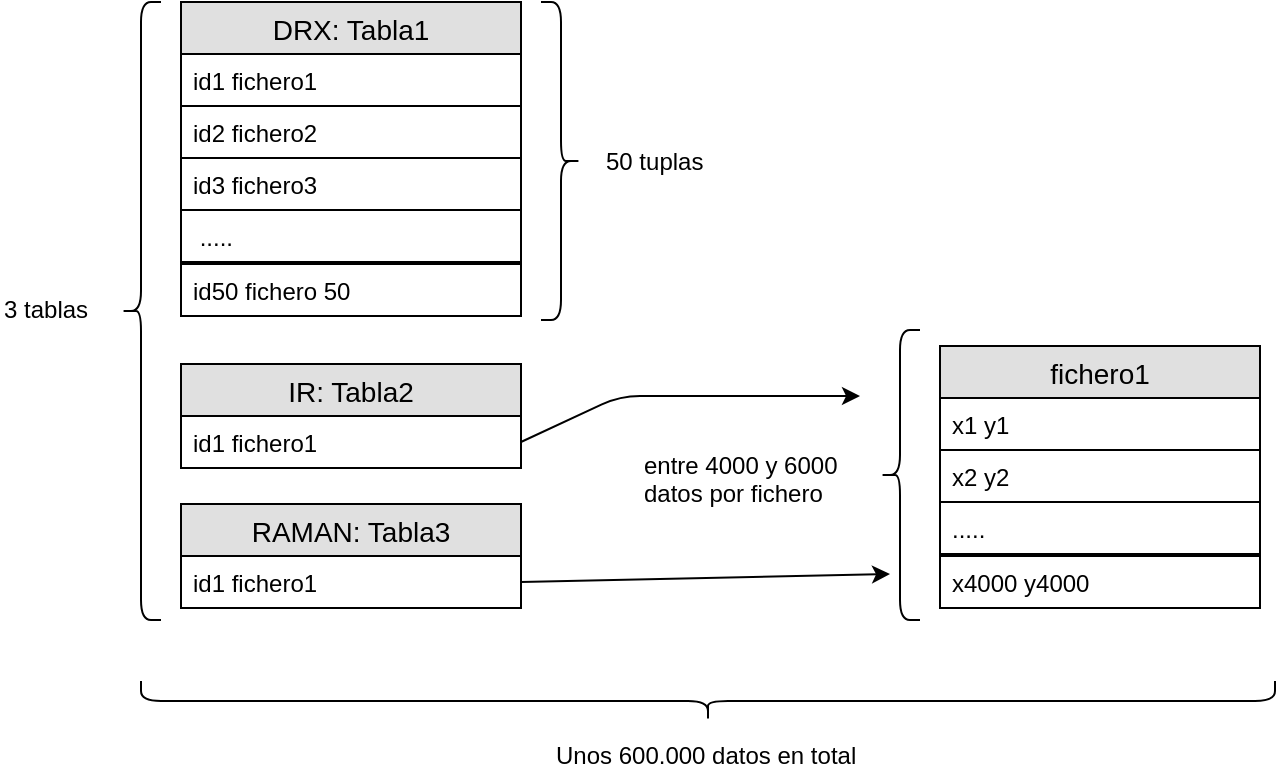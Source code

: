 <mxfile version="10.8.0" type="device"><diagram id="zdmEB93wjRpT2BYo7Xhn" name="Page-1"><mxGraphModel dx="961" dy="493" grid="1" gridSize="10" guides="1" tooltips="1" connect="1" arrows="1" fold="1" page="1" pageScale="1" pageWidth="827" pageHeight="1169" math="0" shadow="0"><root><mxCell id="0"/><mxCell id="1" parent="0"/><mxCell id="keuNe160ZZZjz5NyqEjR-25" value="" style="shape=curlyBracket;whiteSpace=wrap;html=1;rounded=1;strokeColor=#000000;rotation=-180;" vertex="1" parent="1"><mxGeometry x="320.5" y="53" width="20" height="159" as="geometry"/></mxCell><mxCell id="keuNe160ZZZjz5NyqEjR-26" value="50 tuplas" style="text;html=1;resizable=0;points=[];autosize=1;align=left;verticalAlign=top;spacingTop=-4;" vertex="1" parent="1"><mxGeometry x="350.5" y="122.5" width="60" height="20" as="geometry"/></mxCell><mxCell id="keuNe160ZZZjz5NyqEjR-29" value="" style="group" vertex="1" connectable="0" parent="1"><mxGeometry x="140.5" y="234" width="170" height="52" as="geometry"/></mxCell><mxCell id="keuNe160ZZZjz5NyqEjR-17" value="IR: Tabla2" style="swimlane;fontStyle=0;childLayout=stackLayout;horizontal=1;startSize=26;fillColor=#e0e0e0;horizontalStack=0;resizeParent=1;resizeParentMax=0;resizeLast=0;collapsible=1;marginBottom=0;swimlaneFillColor=#ffffff;align=center;fontSize=14;" vertex="1" parent="keuNe160ZZZjz5NyqEjR-29"><mxGeometry width="170" height="52" as="geometry"/></mxCell><mxCell id="keuNe160ZZZjz5NyqEjR-18" value="id1 fichero1" style="text;strokeColor=#000000;fillColor=none;spacingLeft=4;spacingRight=4;overflow=hidden;rotatable=0;points=[[0,0.5],[1,0.5]];portConstraint=eastwest;fontSize=12;" vertex="1" parent="keuNe160ZZZjz5NyqEjR-17"><mxGeometry y="26" width="170" height="26" as="geometry"/></mxCell><mxCell id="keuNe160ZZZjz5NyqEjR-30" value="" style="group" vertex="1" connectable="0" parent="1"><mxGeometry x="140.5" y="304" width="170" height="52" as="geometry"/></mxCell><mxCell id="keuNe160ZZZjz5NyqEjR-23" value="RAMAN: Tabla3" style="swimlane;fontStyle=0;childLayout=stackLayout;horizontal=1;startSize=26;fillColor=#e0e0e0;horizontalStack=0;resizeParent=1;resizeParentMax=0;resizeLast=0;collapsible=1;marginBottom=0;swimlaneFillColor=#ffffff;align=center;fontSize=14;" vertex="1" parent="keuNe160ZZZjz5NyqEjR-30"><mxGeometry width="170" height="52" as="geometry"/></mxCell><mxCell id="keuNe160ZZZjz5NyqEjR-24" value="id1 fichero1" style="text;strokeColor=#000000;fillColor=none;spacingLeft=4;spacingRight=4;overflow=hidden;rotatable=0;points=[[0,0.5],[1,0.5]];portConstraint=eastwest;fontSize=12;" vertex="1" parent="keuNe160ZZZjz5NyqEjR-23"><mxGeometry y="26" width="170" height="26" as="geometry"/></mxCell><mxCell id="keuNe160ZZZjz5NyqEjR-31" value="" style="group" vertex="1" connectable="0" parent="1"><mxGeometry x="140.5" y="53" width="170" height="157" as="geometry"/></mxCell><mxCell id="keuNe160ZZZjz5NyqEjR-9" value="DRX: Tabla1" style="swimlane;fontStyle=0;childLayout=stackLayout;horizontal=1;startSize=26;fillColor=#e0e0e0;horizontalStack=0;resizeParent=1;resizeParentMax=0;resizeLast=0;collapsible=1;marginBottom=0;swimlaneFillColor=#ffffff;align=center;fontSize=14;" vertex="1" parent="keuNe160ZZZjz5NyqEjR-31"><mxGeometry width="170" height="52" as="geometry"/></mxCell><mxCell id="keuNe160ZZZjz5NyqEjR-10" value="id1 fichero1" style="text;strokeColor=#000000;fillColor=none;spacingLeft=4;spacingRight=4;overflow=hidden;rotatable=0;points=[[0,0.5],[1,0.5]];portConstraint=eastwest;fontSize=12;" vertex="1" parent="keuNe160ZZZjz5NyqEjR-9"><mxGeometry y="26" width="170" height="26" as="geometry"/></mxCell><mxCell id="keuNe160ZZZjz5NyqEjR-12" value="id3 fichero3" style="text;strokeColor=#000000;fillColor=none;spacingLeft=4;spacingRight=4;overflow=hidden;rotatable=0;points=[[0,0.5],[1,0.5]];portConstraint=eastwest;fontSize=12;" vertex="1" parent="keuNe160ZZZjz5NyqEjR-31"><mxGeometry y="78" width="170" height="26" as="geometry"/></mxCell><mxCell id="keuNe160ZZZjz5NyqEjR-11" value="id2 fichero2" style="text;strokeColor=#000000;fillColor=none;spacingLeft=4;spacingRight=4;overflow=hidden;rotatable=0;points=[[0,0.5],[1,0.5]];portConstraint=eastwest;fontSize=12;" vertex="1" parent="keuNe160ZZZjz5NyqEjR-31"><mxGeometry y="52" width="170" height="26" as="geometry"/></mxCell><mxCell id="keuNe160ZZZjz5NyqEjR-15" value=" ....." style="text;strokeColor=#000000;fillColor=none;spacingLeft=4;spacingRight=4;overflow=hidden;rotatable=0;points=[[0,0.5],[1,0.5]];portConstraint=eastwest;fontSize=12;" vertex="1" parent="keuNe160ZZZjz5NyqEjR-31"><mxGeometry y="104" width="170" height="26" as="geometry"/></mxCell><mxCell id="keuNe160ZZZjz5NyqEjR-16" value="id50 fichero 50" style="text;strokeColor=#000000;fillColor=none;spacingLeft=4;spacingRight=4;overflow=hidden;rotatable=0;points=[[0,0.5],[1,0.5]];portConstraint=eastwest;fontSize=12;" vertex="1" parent="keuNe160ZZZjz5NyqEjR-31"><mxGeometry y="131" width="170" height="26" as="geometry"/></mxCell><mxCell id="keuNe160ZZZjz5NyqEjR-34" value="" style="shape=curlyBracket;whiteSpace=wrap;html=1;rounded=1;strokeColor=#000000;rotation=0;" vertex="1" parent="1"><mxGeometry x="110.5" y="53" width="20" height="309" as="geometry"/></mxCell><mxCell id="keuNe160ZZZjz5NyqEjR-35" value="3 tablas&amp;nbsp;&lt;br&gt;" style="text;html=1;resizable=0;points=[];autosize=1;align=left;verticalAlign=top;spacingTop=-4;" vertex="1" parent="1"><mxGeometry x="50" y="197" width="60" height="20" as="geometry"/></mxCell><mxCell id="keuNe160ZZZjz5NyqEjR-38" value="fichero1" style="swimlane;fontStyle=0;childLayout=stackLayout;horizontal=1;startSize=26;fillColor=#e0e0e0;horizontalStack=0;resizeParent=1;resizeParentMax=0;resizeLast=0;collapsible=1;marginBottom=0;swimlaneFillColor=#ffffff;align=center;fontSize=14;strokeColor=#000000;" vertex="1" parent="1"><mxGeometry x="520" y="225" width="160" height="104" as="geometry"/></mxCell><mxCell id="keuNe160ZZZjz5NyqEjR-39" value="x1 y1" style="text;strokeColor=#000000;fillColor=none;spacingLeft=4;spacingRight=4;overflow=hidden;rotatable=0;points=[[0,0.5],[1,0.5]];portConstraint=eastwest;fontSize=12;" vertex="1" parent="keuNe160ZZZjz5NyqEjR-38"><mxGeometry y="26" width="160" height="26" as="geometry"/></mxCell><mxCell id="keuNe160ZZZjz5NyqEjR-40" value="x2 y2" style="text;strokeColor=#000000;fillColor=none;spacingLeft=4;spacingRight=4;overflow=hidden;rotatable=0;points=[[0,0.5],[1,0.5]];portConstraint=eastwest;fontSize=12;" vertex="1" parent="keuNe160ZZZjz5NyqEjR-38"><mxGeometry y="52" width="160" height="26" as="geometry"/></mxCell><mxCell id="keuNe160ZZZjz5NyqEjR-41" value="....." style="text;strokeColor=#000000;fillColor=none;spacingLeft=4;spacingRight=4;overflow=hidden;rotatable=0;points=[[0,0.5],[1,0.5]];portConstraint=eastwest;fontSize=12;" vertex="1" parent="keuNe160ZZZjz5NyqEjR-38"><mxGeometry y="78" width="160" height="26" as="geometry"/></mxCell><mxCell id="keuNe160ZZZjz5NyqEjR-42" value="x4000 y4000" style="text;strokeColor=#000000;fillColor=none;spacingLeft=4;spacingRight=4;overflow=hidden;rotatable=0;points=[[0,0.5],[1,0.5]];portConstraint=eastwest;fontSize=12;" vertex="1" parent="1"><mxGeometry x="520" y="330" width="160" height="26" as="geometry"/></mxCell><mxCell id="keuNe160ZZZjz5NyqEjR-43" value="" style="shape=curlyBracket;whiteSpace=wrap;html=1;rounded=1;strokeColor=#000000;fillColor=none;" vertex="1" parent="1"><mxGeometry x="490" y="217" width="20" height="145" as="geometry"/></mxCell><mxCell id="keuNe160ZZZjz5NyqEjR-44" value="entre 4000 y 6000 &lt;br&gt;datos por fichero" style="text;html=1;resizable=0;points=[];autosize=1;align=left;verticalAlign=top;spacingTop=-4;" vertex="1" parent="1"><mxGeometry x="370" y="274.5" width="120" height="30" as="geometry"/></mxCell><mxCell id="keuNe160ZZZjz5NyqEjR-45" value="" style="endArrow=classic;html=1;exitX=1;exitY=0.5;exitDx=0;exitDy=0;" edge="1" parent="1" source="keuNe160ZZZjz5NyqEjR-18"><mxGeometry width="50" height="50" relative="1" as="geometry"><mxPoint x="430" y="130" as="sourcePoint"/><mxPoint x="480" y="250" as="targetPoint"/><Array as="points"><mxPoint x="360" y="250"/></Array></mxGeometry></mxCell><mxCell id="keuNe160ZZZjz5NyqEjR-46" value="" style="endArrow=classic;html=1;exitX=1;exitY=0.5;exitDx=0;exitDy=0;" edge="1" parent="1" source="keuNe160ZZZjz5NyqEjR-24"><mxGeometry width="50" height="50" relative="1" as="geometry"><mxPoint x="325.724" y="362" as="sourcePoint"/><mxPoint x="495" y="339.0" as="targetPoint"/><Array as="points"/></mxGeometry></mxCell><mxCell id="keuNe160ZZZjz5NyqEjR-48" value="" style="shape=curlyBracket;whiteSpace=wrap;html=1;rounded=1;strokeColor=#000000;fillColor=none;rotation=-90;" vertex="1" parent="1"><mxGeometry x="394" y="119" width="20" height="567" as="geometry"/></mxCell><mxCell id="keuNe160ZZZjz5NyqEjR-49" value="Unos 600.000 datos en total" style="text;html=1;resizable=0;points=[];autosize=1;align=left;verticalAlign=top;spacingTop=-4;" vertex="1" parent="1"><mxGeometry x="325.5" y="420" width="170" height="20" as="geometry"/></mxCell></root></mxGraphModel></diagram></mxfile>